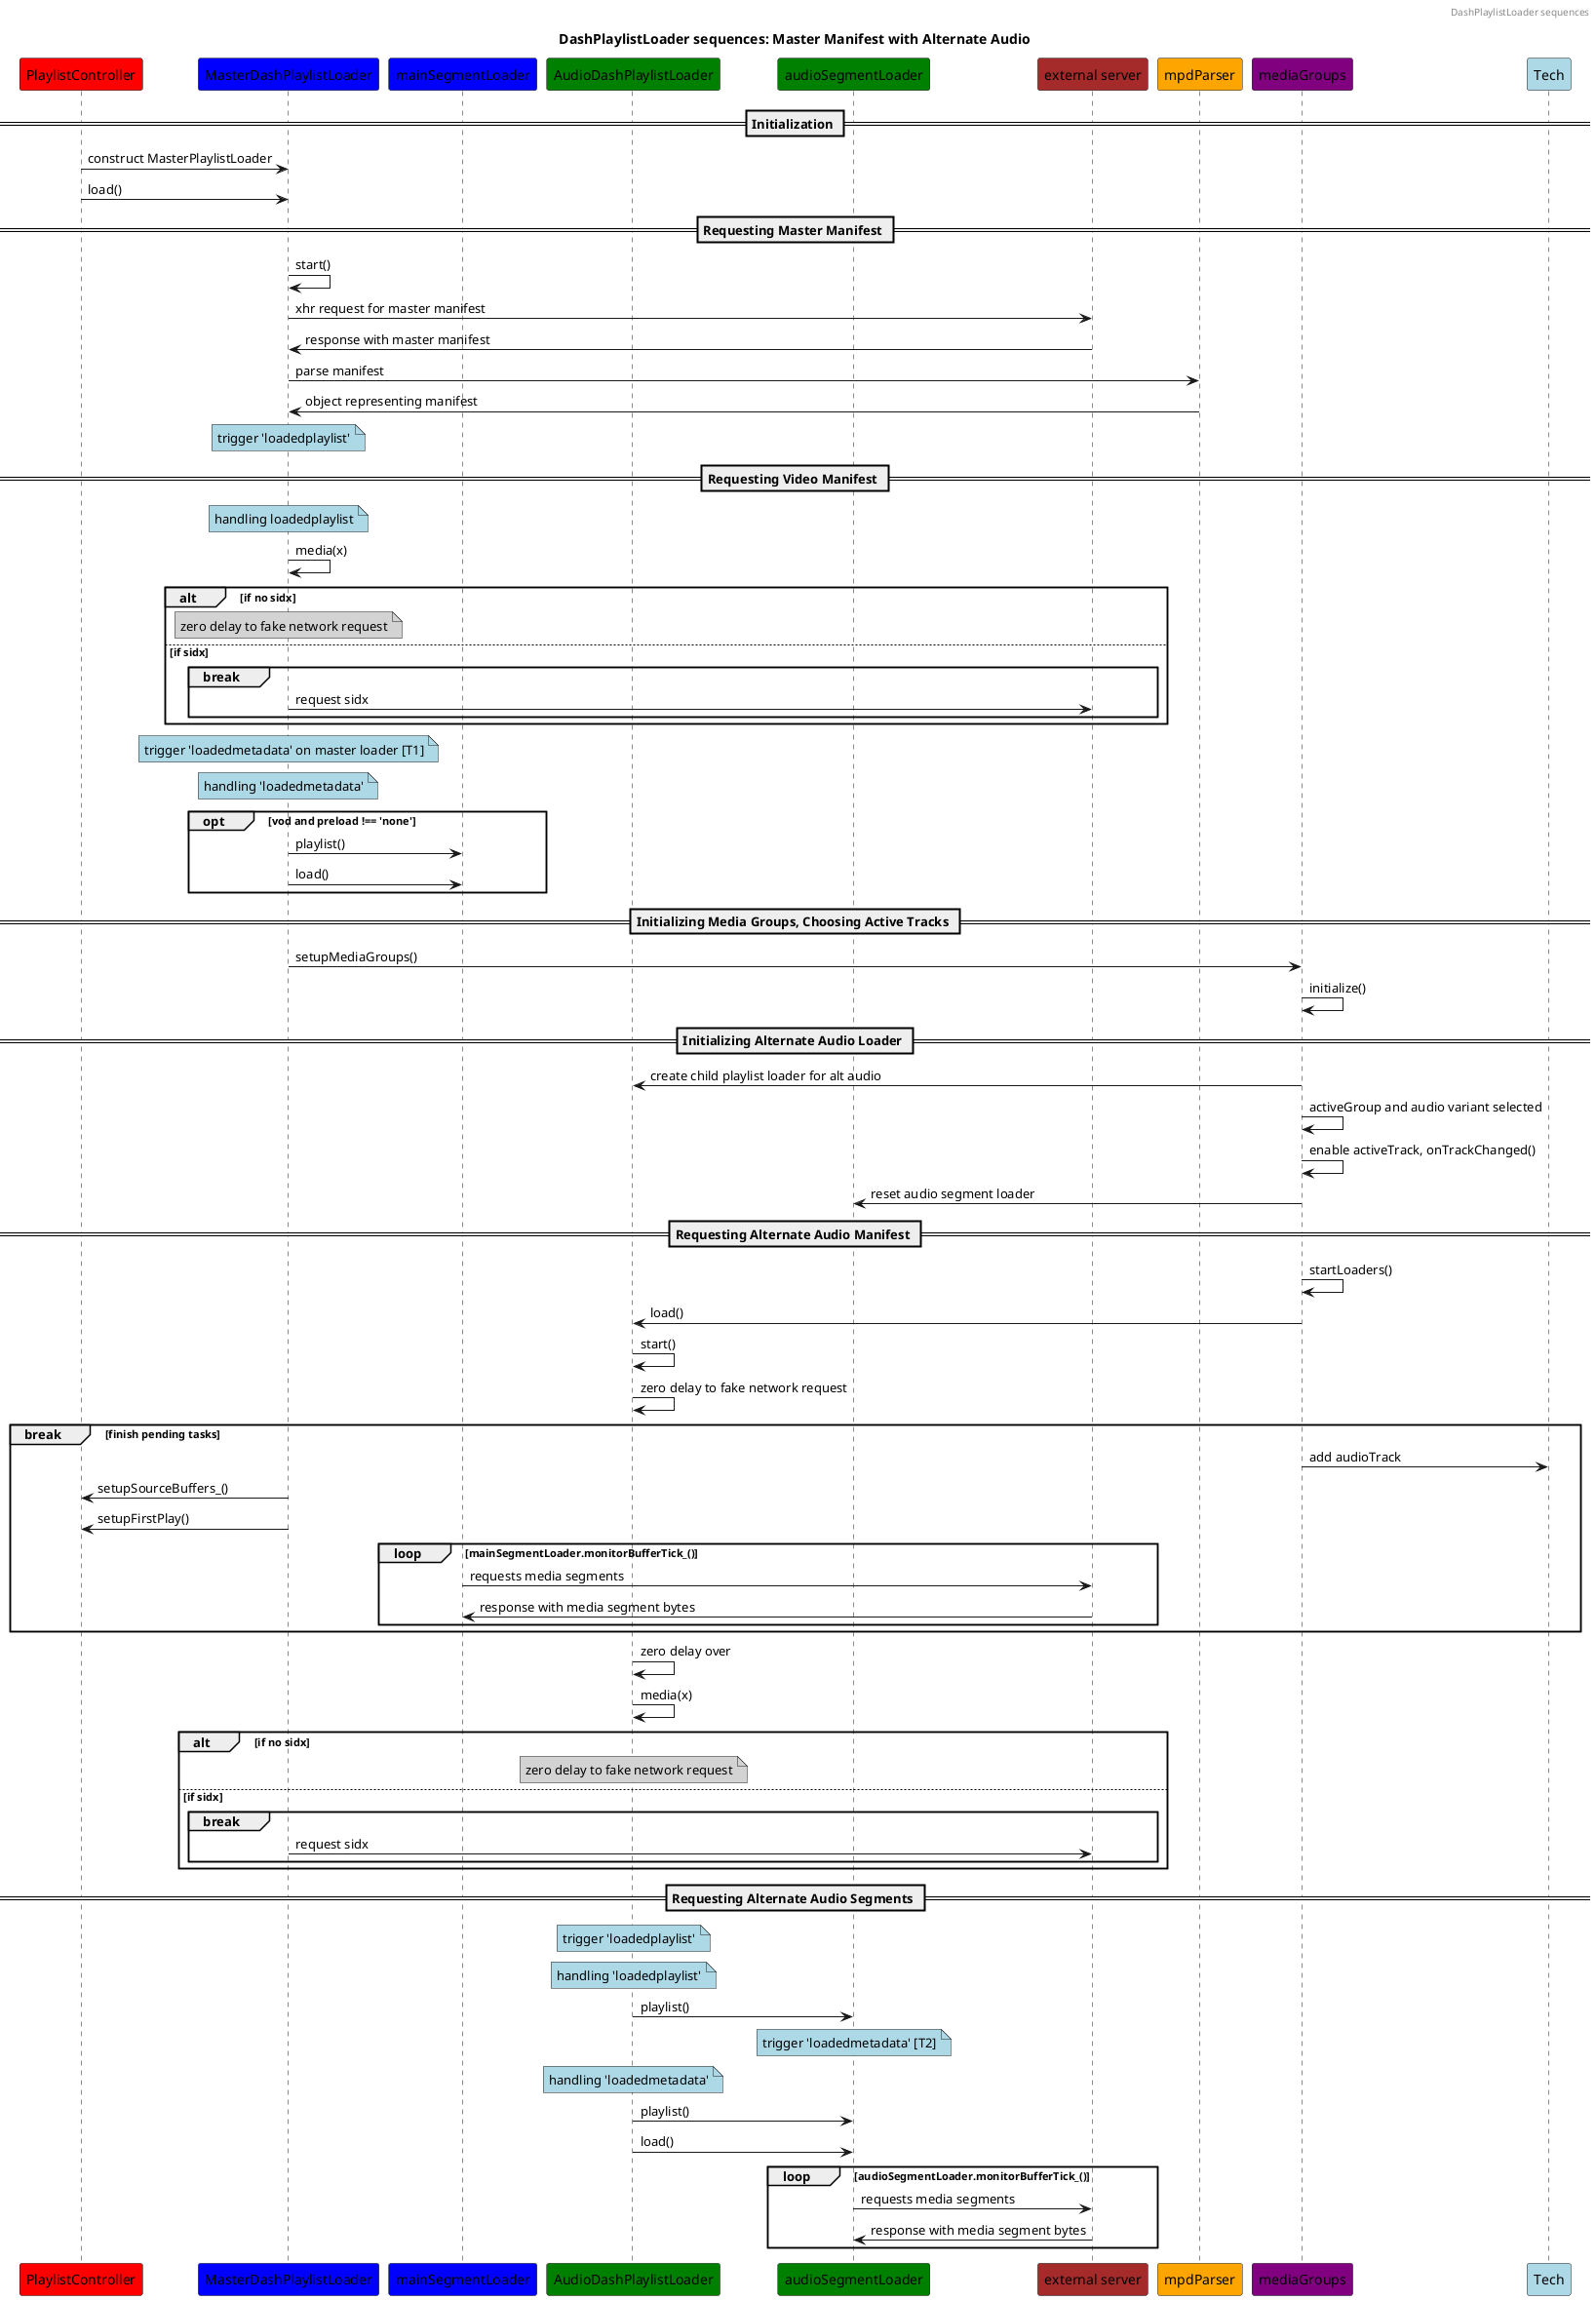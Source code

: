 @startuml

header DashPlaylistLoader sequences
title DashPlaylistLoader sequences: Master Manifest with Alternate Audio

Participant "PlaylistController" as PC #red
Participant "MasterDashPlaylistLoader" as MPL #blue
Participant "mainSegmentLoader" as SL #blue
Participant "AudioDashPlaylistLoader" as APL #green
Participant "audioSegmentLoader" as ASL #green
Participant "external server" as ext #brown
Participant "mpdParser" as parser #orange
Participant "mediaGroups" as MG #purple
Participant Tech #lightblue

== Initialization ==

PC -> MPL : construct MasterPlaylistLoader
PC -> MPL: load()

== Requesting Master Manifest ==

MPL -> MPL : start()

MPL -> ext: xhr request for master manifest
ext -> MPL : response with master manifest

MPL -> parser: parse manifest
parser -> MPL: object representing manifest

note over MPL #lightblue: trigger 'loadedplaylist'

== Requesting Video Manifest ==

note over MPL #lightblue: handling loadedplaylist
MPL -> MPL: media(x)

alt if no sidx
  note over MPL #lightgray: zero delay to fake network request
else if sidx
  break
    MPL -> ext: request sidx
  end
end

note over MPL #lightblue: trigger 'loadedmetadata' on master loader [T1]

note over MPL #lightblue: handling 'loadedmetadata'

opt vod and preload !== 'none'

  MPL -> SL: playlist()
  MPL -> SL: load()

end

== Initializing Media Groups, Choosing Active Tracks ==

MPL -> MG: setupMediaGroups()
MG -> MG: initialize()

== Initializing Alternate Audio Loader ==

MG -> APL: create child playlist loader for alt audio

MG -> MG: activeGroup and audio variant selected
MG -> MG: enable activeTrack, onTrackChanged()
MG -> ASL: reset audio segment loader

== Requesting Alternate Audio Manifest ==

MG -> MG: startLoaders()

MG -> APL: load()
APL -> APL: start()
APL -> APL: zero delay to fake network request

break finish pending tasks
  MG -> Tech: add audioTrack
  MPL -> PC: setupSourceBuffers_()
  MPL -> PC: setupFirstPlay()

  loop mainSegmentLoader.monitorBufferTick_()
    SL -> ext: requests media segments
    ext -> SL: response with media segment bytes
  end
end

APL -> APL: zero delay over
APL -> APL: media(x)

alt if no sidx
  note over APL #lightgray: zero delay to fake network request
else if sidx
  break
    MPL -> ext: request sidx
  end
end

== Requesting Alternate Audio Segments ==

note over APL #lightblue: trigger 'loadedplaylist'
note over APL #lightblue: handling 'loadedplaylist'
APL -> ASL: playlist()


note over ASL #lightblue: trigger 'loadedmetadata' [T2]
note over APL #lightblue: handling 'loadedmetadata'
APL -> ASL: playlist()
APL -> ASL: load()

loop audioSegmentLoader.monitorBufferTick_()

  ASL -> ext: requests media segments
  ext -> ASL: response with media segment bytes

end

@enduml
